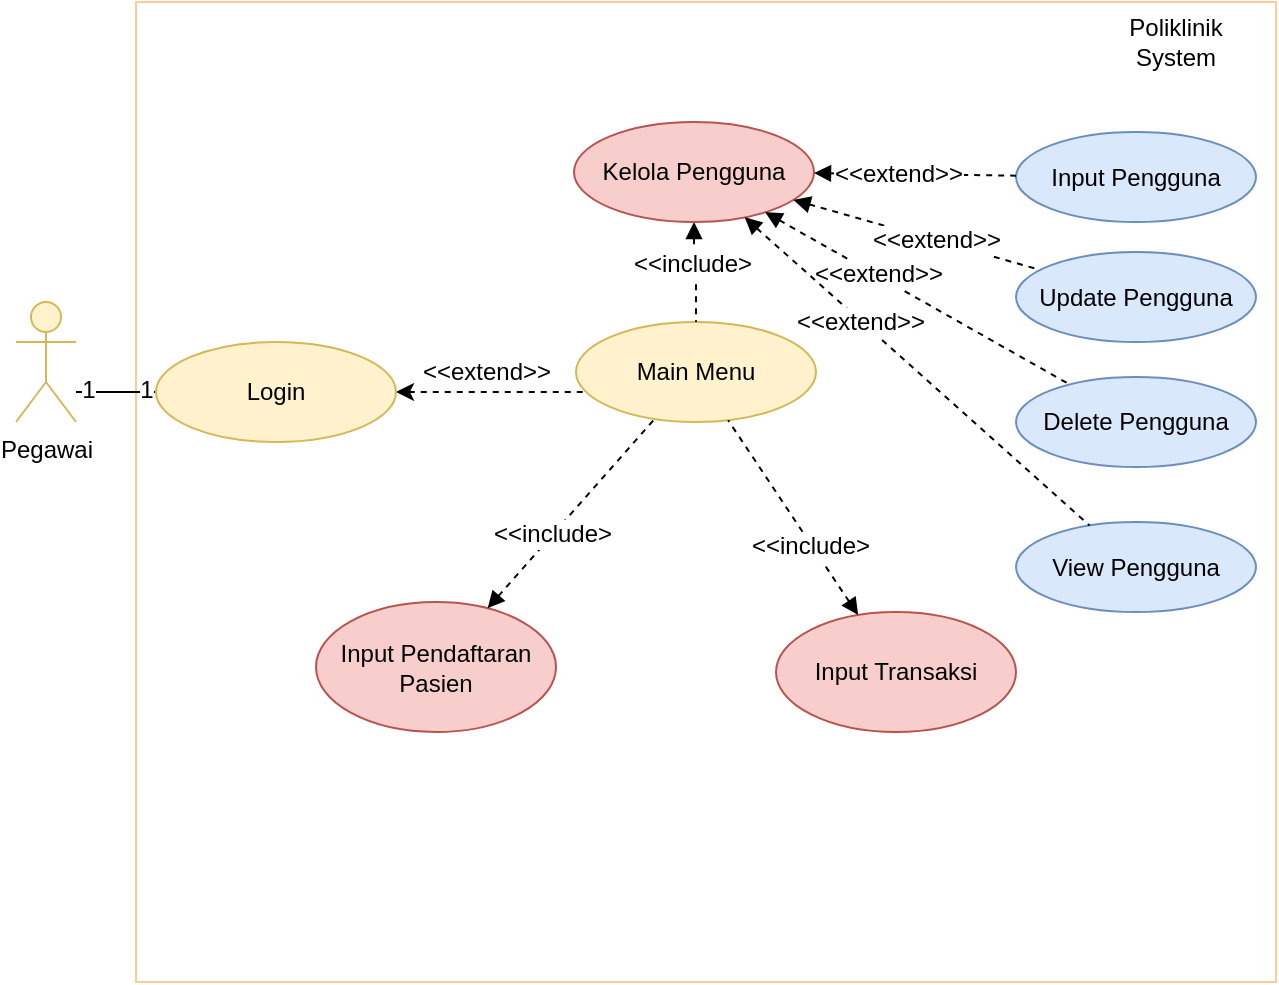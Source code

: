 <mxfile version="10.6.5" type="github"><diagram id="kpnQegyeXH3qvzvWHgGL" name="Page-1"><mxGraphModel dx="508" dy="867" grid="1" gridSize="10" guides="1" tooltips="1" connect="1" arrows="1" fold="1" page="1" pageScale="1" pageWidth="827" pageHeight="1169" math="0" shadow="0"><root><mxCell id="0"/><mxCell id="1" parent="0"/><mxCell id="4rHhGwuslRzg4Ellk3dP-33" value="" style="rounded=0;whiteSpace=wrap;html=1;strokeColor=#FFCC99;fillColor=none;" parent="1" vertex="1"><mxGeometry x="130" y="40" width="570" height="490" as="geometry"/></mxCell><mxCell id="4rHhGwuslRzg4Ellk3dP-1" value="Pegawai" style="shape=umlActor;verticalLabelPosition=bottom;labelBackgroundColor=#ffffff;verticalAlign=top;html=1;outlineConnect=0;fillColor=#fff2cc;strokeColor=#d6b656;" parent="1" vertex="1"><mxGeometry x="70" y="190" width="30" height="60" as="geometry"/></mxCell><mxCell id="4rHhGwuslRzg4Ellk3dP-5" style="edgeStyle=orthogonalEdgeStyle;rounded=0;orthogonalLoop=1;jettySize=auto;html=1;endArrow=none;endFill=0;" parent="1" source="4rHhGwuslRzg4Ellk3dP-4" target="4rHhGwuslRzg4Ellk3dP-1" edge="1"><mxGeometry relative="1" as="geometry"><Array as="points"><mxPoint x="160" y="230"/><mxPoint x="160" y="230"/></Array></mxGeometry></mxCell><mxCell id="4rHhGwuslRzg4Ellk3dP-40" value="1" style="text;html=1;resizable=0;points=[];align=center;verticalAlign=middle;labelBackgroundColor=#ffffff;" parent="4rHhGwuslRzg4Ellk3dP-5" vertex="1" connectable="0"><mxGeometry x="0.698" y="-1" relative="1" as="geometry"><mxPoint as="offset"/></mxGeometry></mxCell><mxCell id="4rHhGwuslRzg4Ellk3dP-41" value="1" style="text;html=1;resizable=0;points=[];align=center;verticalAlign=middle;labelBackgroundColor=#ffffff;" parent="4rHhGwuslRzg4Ellk3dP-5" vertex="1" connectable="0"><mxGeometry x="-0.756" y="-1" relative="1" as="geometry"><mxPoint as="offset"/></mxGeometry></mxCell><mxCell id="4rHhGwuslRzg4Ellk3dP-7" value="" style="edgeStyle=orthogonalEdgeStyle;rounded=0;orthogonalLoop=1;jettySize=auto;html=1;endArrow=none;endFill=0;dashed=1;startArrow=classic;startFill=1;" parent="1" source="4rHhGwuslRzg4Ellk3dP-4" target="4rHhGwuslRzg4Ellk3dP-6" edge="1"><mxGeometry relative="1" as="geometry"><Array as="points"><mxPoint x="330" y="235"/><mxPoint x="330" y="235"/></Array></mxGeometry></mxCell><mxCell id="4rHhGwuslRzg4Ellk3dP-28" value="&amp;lt;&amp;lt;extend&amp;gt;&amp;gt;" style="text;html=1;resizable=0;points=[];align=center;verticalAlign=middle;labelBackgroundColor=#ffffff;" parent="4rHhGwuslRzg4Ellk3dP-7" vertex="1" connectable="0"><mxGeometry x="-0.284" y="1" relative="1" as="geometry"><mxPoint x="11" y="-9" as="offset"/></mxGeometry></mxCell><mxCell id="4rHhGwuslRzg4Ellk3dP-4" value="Login" style="ellipse;whiteSpace=wrap;html=1;fillColor=#fff2cc;strokeColor=#d6b656;" parent="1" vertex="1"><mxGeometry x="140" y="210" width="120" height="50" as="geometry"/></mxCell><mxCell id="4rHhGwuslRzg4Ellk3dP-6" value="Main Menu&lt;br&gt;" style="ellipse;whiteSpace=wrap;html=1;fillColor=#fff2cc;strokeColor=#d6b656;" parent="1" vertex="1"><mxGeometry x="350" y="200" width="120" height="50" as="geometry"/></mxCell><mxCell id="4rHhGwuslRzg4Ellk3dP-12" value="Input Pengguna" style="ellipse;whiteSpace=wrap;html=1;fillColor=#dae8fc;strokeColor=#6c8ebf;" parent="1" vertex="1"><mxGeometry x="570" y="105" width="120" height="45" as="geometry"/></mxCell><mxCell id="4rHhGwuslRzg4Ellk3dP-13" value="Input Pendaftaran Pasien" style="ellipse;whiteSpace=wrap;html=1;fillColor=#f8cecc;strokeColor=#b85450;" parent="1" vertex="1"><mxGeometry x="220" y="340" width="120" height="65" as="geometry"/></mxCell><mxCell id="4rHhGwuslRzg4Ellk3dP-14" value="Input Transaksi" style="ellipse;whiteSpace=wrap;html=1;fillColor=#f8cecc;strokeColor=#b85450;" parent="1" vertex="1"><mxGeometry x="450" y="345" width="120" height="60" as="geometry"/></mxCell><mxCell id="4rHhGwuslRzg4Ellk3dP-15" value="Update Pengguna" style="ellipse;whiteSpace=wrap;html=1;fillColor=#dae8fc;strokeColor=#6c8ebf;" parent="1" vertex="1"><mxGeometry x="570" y="165" width="120" height="45" as="geometry"/></mxCell><mxCell id="4rHhGwuslRzg4Ellk3dP-16" value="Delete Pengguna" style="ellipse;whiteSpace=wrap;html=1;fillColor=#dae8fc;strokeColor=#6c8ebf;" parent="1" vertex="1"><mxGeometry x="570" y="227.5" width="120" height="45" as="geometry"/></mxCell><mxCell id="4rHhGwuslRzg4Ellk3dP-17" value="View Pengguna" style="ellipse;whiteSpace=wrap;html=1;fillColor=#dae8fc;strokeColor=#6c8ebf;" parent="1" vertex="1"><mxGeometry x="570" y="300" width="120" height="45" as="geometry"/></mxCell><mxCell id="4rHhGwuslRzg4Ellk3dP-29" style="edgeStyle=orthogonalEdgeStyle;rounded=0;orthogonalLoop=1;jettySize=auto;html=1;dashed=1;startArrow=block;startFill=1;endArrow=none;endFill=0;" parent="1" source="4rHhGwuslRzg4Ellk3dP-18" target="4rHhGwuslRzg4Ellk3dP-6" edge="1"><mxGeometry relative="1" as="geometry"/></mxCell><mxCell id="4rHhGwuslRzg4Ellk3dP-32" value="&amp;lt;&amp;lt;include&amp;gt;" style="text;html=1;resizable=0;points=[];align=center;verticalAlign=middle;labelBackgroundColor=#ffffff;" parent="4rHhGwuslRzg4Ellk3dP-29" vertex="1" connectable="0"><mxGeometry x="-0.176" y="-1" relative="1" as="geometry"><mxPoint as="offset"/></mxGeometry></mxCell><mxCell id="4rHhGwuslRzg4Ellk3dP-18" value="Kelola Pengguna&lt;br&gt;" style="ellipse;whiteSpace=wrap;html=1;fillColor=#f8cecc;strokeColor=#b85450;" parent="1" vertex="1"><mxGeometry x="349" y="100" width="120" height="50" as="geometry"/></mxCell><mxCell id="4rHhGwuslRzg4Ellk3dP-21" value="" style="endArrow=none;dashed=1;html=1;endFill=0;startArrow=block;startFill=1;" parent="1" source="4rHhGwuslRzg4Ellk3dP-13" target="4rHhGwuslRzg4Ellk3dP-6" edge="1"><mxGeometry width="50" height="50" relative="1" as="geometry"><mxPoint x="320" y="330" as="sourcePoint"/><mxPoint x="260" y="420" as="targetPoint"/></mxGeometry></mxCell><mxCell id="4rHhGwuslRzg4Ellk3dP-31" value="&amp;lt;&amp;lt;include&amp;gt;" style="text;html=1;resizable=0;points=[];align=center;verticalAlign=middle;labelBackgroundColor=#ffffff;" parent="4rHhGwuslRzg4Ellk3dP-21" vertex="1" connectable="0"><mxGeometry x="-0.225" y="1" relative="1" as="geometry"><mxPoint as="offset"/></mxGeometry></mxCell><mxCell id="4rHhGwuslRzg4Ellk3dP-22" value="" style="endArrow=none;dashed=1;html=1;endFill=0;startArrow=block;startFill=1;" parent="1" source="4rHhGwuslRzg4Ellk3dP-14" target="4rHhGwuslRzg4Ellk3dP-6" edge="1"><mxGeometry width="50" height="50" relative="1" as="geometry"><mxPoint x="210" y="460" as="sourcePoint"/><mxPoint x="260" y="410" as="targetPoint"/></mxGeometry></mxCell><mxCell id="4rHhGwuslRzg4Ellk3dP-30" value="&amp;lt;&amp;lt;include&amp;gt;" style="text;html=1;resizable=0;points=[];align=center;verticalAlign=middle;labelBackgroundColor=#ffffff;" parent="4rHhGwuslRzg4Ellk3dP-22" vertex="1" connectable="0"><mxGeometry x="-0.27" y="1" relative="1" as="geometry"><mxPoint as="offset"/></mxGeometry></mxCell><mxCell id="4rHhGwuslRzg4Ellk3dP-23" value="" style="endArrow=none;dashed=1;html=1;startArrow=block;startFill=1;" parent="1" source="4rHhGwuslRzg4Ellk3dP-18" target="4rHhGwuslRzg4Ellk3dP-12" edge="1"><mxGeometry width="50" height="50" relative="1" as="geometry"><mxPoint x="210" y="460" as="sourcePoint"/><mxPoint x="260" y="410" as="targetPoint"/></mxGeometry></mxCell><mxCell id="4rHhGwuslRzg4Ellk3dP-35" value="&amp;lt;&amp;lt;extend&amp;gt;&amp;gt;" style="text;html=1;resizable=0;points=[];align=center;verticalAlign=middle;labelBackgroundColor=#ffffff;" parent="4rHhGwuslRzg4Ellk3dP-23" vertex="1" connectable="0"><mxGeometry x="-0.167" relative="1" as="geometry"><mxPoint as="offset"/></mxGeometry></mxCell><mxCell id="4rHhGwuslRzg4Ellk3dP-24" value="" style="endArrow=none;dashed=1;html=1;startArrow=block;startFill=1;" parent="1" source="4rHhGwuslRzg4Ellk3dP-18" target="4rHhGwuslRzg4Ellk3dP-15" edge="1"><mxGeometry width="50" height="50" relative="1" as="geometry"><mxPoint x="210" y="460" as="sourcePoint"/><mxPoint x="260" y="410" as="targetPoint"/></mxGeometry></mxCell><mxCell id="4rHhGwuslRzg4Ellk3dP-36" value="&amp;lt;&amp;lt;extend&amp;gt;&amp;gt;" style="text;html=1;resizable=0;points=[];align=center;verticalAlign=middle;labelBackgroundColor=#ffffff;" parent="4rHhGwuslRzg4Ellk3dP-24" vertex="1" connectable="0"><mxGeometry x="0.157" relative="1" as="geometry"><mxPoint as="offset"/></mxGeometry></mxCell><mxCell id="4rHhGwuslRzg4Ellk3dP-25" value="" style="endArrow=none;dashed=1;html=1;startArrow=block;startFill=1;" parent="1" source="4rHhGwuslRzg4Ellk3dP-18" target="4rHhGwuslRzg4Ellk3dP-16" edge="1"><mxGeometry width="50" height="50" relative="1" as="geometry"><mxPoint x="210" y="460" as="sourcePoint"/><mxPoint x="260" y="410" as="targetPoint"/></mxGeometry></mxCell><mxCell id="4rHhGwuslRzg4Ellk3dP-37" value="&amp;lt;&amp;lt;extend&amp;gt;&amp;gt;" style="text;html=1;resizable=0;points=[];align=center;verticalAlign=middle;labelBackgroundColor=#ffffff;" parent="4rHhGwuslRzg4Ellk3dP-25" vertex="1" connectable="0"><mxGeometry x="-0.27" y="1" relative="1" as="geometry"><mxPoint as="offset"/></mxGeometry></mxCell><mxCell id="4rHhGwuslRzg4Ellk3dP-26" value="" style="endArrow=none;dashed=1;html=1;startArrow=block;startFill=1;" parent="1" source="4rHhGwuslRzg4Ellk3dP-18" target="4rHhGwuslRzg4Ellk3dP-17" edge="1"><mxGeometry width="50" height="50" relative="1" as="geometry"><mxPoint x="210" y="460" as="sourcePoint"/><mxPoint x="260" y="410" as="targetPoint"/></mxGeometry></mxCell><mxCell id="4rHhGwuslRzg4Ellk3dP-38" value="&amp;lt;&amp;lt;extend&amp;gt;&amp;gt;" style="text;html=1;resizable=0;points=[];align=center;verticalAlign=middle;labelBackgroundColor=#ffffff;" parent="4rHhGwuslRzg4Ellk3dP-26" vertex="1" connectable="0"><mxGeometry x="-0.331" relative="1" as="geometry"><mxPoint as="offset"/></mxGeometry></mxCell><mxCell id="4rHhGwuslRzg4Ellk3dP-34" value="Poliklinik System" style="text;html=1;strokeColor=none;fillColor=none;align=center;verticalAlign=middle;whiteSpace=wrap;rounded=0;" parent="1" vertex="1"><mxGeometry x="630" y="50" width="40" height="20" as="geometry"/></mxCell></root></mxGraphModel></diagram></mxfile>